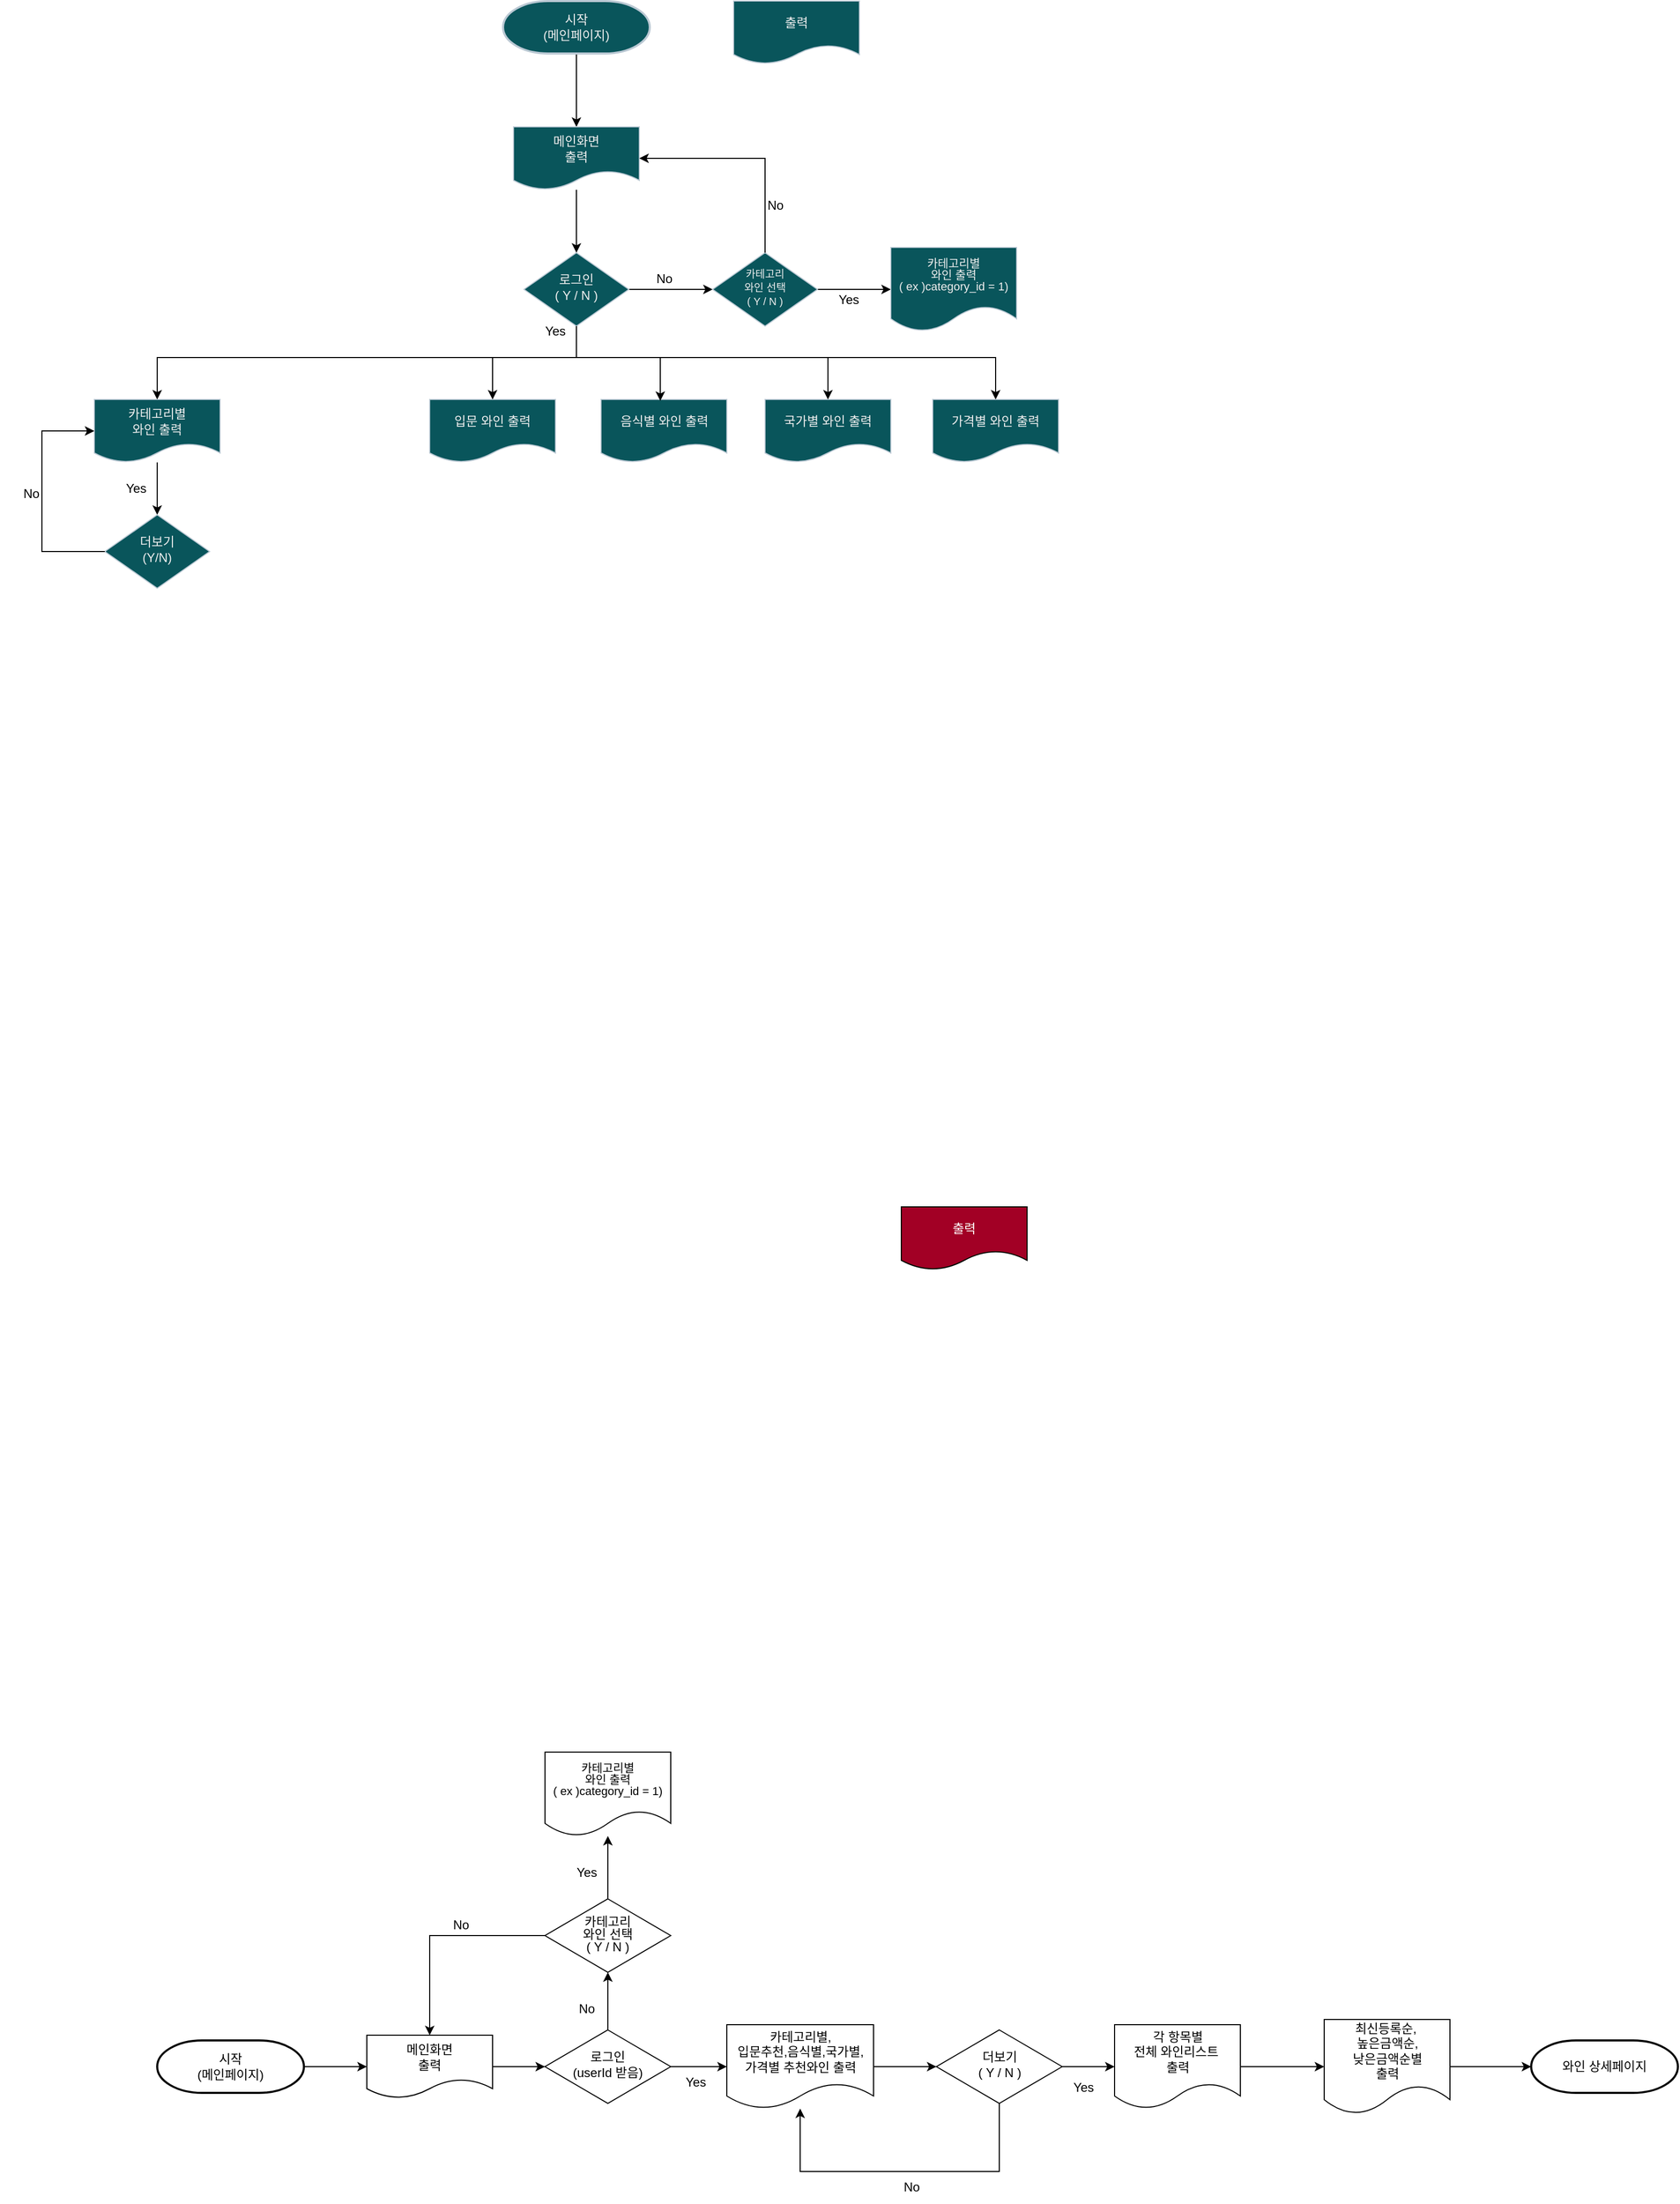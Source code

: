 <mxfile version="21.6.8" type="github">
  <diagram id="C5RBs43oDa-KdzZeNtuy" name="Page-1">
    <mxGraphModel dx="2074" dy="752" grid="0" gridSize="10" guides="1" tooltips="1" connect="1" arrows="1" fold="1" page="0" pageScale="1" pageWidth="827" pageHeight="1169" math="0" shadow="0">
      <root>
        <mxCell id="WIyWlLk6GJQsqaUBKTNV-0" />
        <mxCell id="WIyWlLk6GJQsqaUBKTNV-1" parent="WIyWlLk6GJQsqaUBKTNV-0" />
        <mxCell id="yXGT23yazqKVYROXxRZH-7" value="" style="edgeStyle=orthogonalEdgeStyle;rounded=0;orthogonalLoop=1;jettySize=auto;html=1;" parent="WIyWlLk6GJQsqaUBKTNV-1" source="WIyWlLk6GJQsqaUBKTNV-6" target="yXGT23yazqKVYROXxRZH-6" edge="1">
          <mxGeometry relative="1" as="geometry" />
        </mxCell>
        <mxCell id="WIyWlLk6GJQsqaUBKTNV-6" value="로그인&lt;br&gt;( Y / N )" style="rhombus;whiteSpace=wrap;html=1;shadow=0;fontFamily=Helvetica;fontSize=12;align=center;strokeWidth=1;spacing=6;spacingTop=-4;labelBackgroundColor=none;rounded=0;fillColor=#09555B;strokeColor=#BAC8D3;fontColor=#EEEEEE;" parent="WIyWlLk6GJQsqaUBKTNV-1" vertex="1">
          <mxGeometry x="280" y="270" width="100" height="70" as="geometry" />
        </mxCell>
        <mxCell id="yXGT23yazqKVYROXxRZH-13" value="" style="edgeStyle=orthogonalEdgeStyle;rounded=0;orthogonalLoop=1;jettySize=auto;html=1;" parent="WIyWlLk6GJQsqaUBKTNV-1" source="0bC-GasRbppWAcGdlRrs-1" target="yXGT23yazqKVYROXxRZH-12" edge="1">
          <mxGeometry relative="1" as="geometry" />
        </mxCell>
        <mxCell id="0bC-GasRbppWAcGdlRrs-1" value="시작&lt;br&gt;(메인페이지)" style="strokeWidth=2;html=1;shape=mxgraph.flowchart.terminator;whiteSpace=wrap;strokeColor=#BAC8D3;fontColor=#EEEEEE;fillColor=#09555B;" parent="WIyWlLk6GJQsqaUBKTNV-1" vertex="1">
          <mxGeometry x="260" y="30" width="140" height="50" as="geometry" />
        </mxCell>
        <mxCell id="0bC-GasRbppWAcGdlRrs-2" value="출력" style="shape=document;whiteSpace=wrap;html=1;boundedLbl=1;strokeColor=#BAC8D3;fontColor=#EEEEEE;fillColor=#09555B;" parent="WIyWlLk6GJQsqaUBKTNV-1" vertex="1">
          <mxGeometry x="480" y="30" width="120" height="60" as="geometry" />
        </mxCell>
        <mxCell id="j07MkLIGBB6SY7WjXgDA-7" value="" style="edgeStyle=orthogonalEdgeStyle;rounded=0;orthogonalLoop=1;jettySize=auto;html=1;" parent="WIyWlLk6GJQsqaUBKTNV-1" source="yXGT23yazqKVYROXxRZH-1" target="j07MkLIGBB6SY7WjXgDA-5" edge="1">
          <mxGeometry relative="1" as="geometry" />
        </mxCell>
        <mxCell id="yXGT23yazqKVYROXxRZH-1" value="카테고리별&lt;br&gt;와인 출력" style="shape=document;whiteSpace=wrap;html=1;boundedLbl=1;strokeColor=#BAC8D3;fontColor=#EEEEEE;fillColor=#09555B;" parent="WIyWlLk6GJQsqaUBKTNV-1" vertex="1">
          <mxGeometry x="-130" y="410" width="120" height="60" as="geometry" />
        </mxCell>
        <mxCell id="yXGT23yazqKVYROXxRZH-16" value="" style="edgeStyle=orthogonalEdgeStyle;rounded=0;orthogonalLoop=1;jettySize=auto;html=1;" parent="WIyWlLk6GJQsqaUBKTNV-1" source="yXGT23yazqKVYROXxRZH-6" target="yXGT23yazqKVYROXxRZH-15" edge="1">
          <mxGeometry relative="1" as="geometry" />
        </mxCell>
        <mxCell id="yXGT23yazqKVYROXxRZH-6" value="&lt;p style=&quot;line-height: 100%;&quot;&gt;&lt;font style=&quot;font-size: 10px;&quot;&gt;카테고리&lt;br&gt;와인 선택&lt;br&gt;( Y / N )&lt;/font&gt;&lt;/p&gt;" style="rhombus;whiteSpace=wrap;html=1;shadow=0;fontFamily=Helvetica;fontSize=12;align=center;strokeWidth=1;spacing=6;spacingTop=-4;labelBackgroundColor=none;rounded=0;fillColor=#09555B;strokeColor=#BAC8D3;fontColor=#EEEEEE;" parent="WIyWlLk6GJQsqaUBKTNV-1" vertex="1">
          <mxGeometry x="460" y="270" width="100" height="70" as="geometry" />
        </mxCell>
        <mxCell id="yXGT23yazqKVYROXxRZH-8" value="No" style="text;html=1;strokeColor=none;fillColor=none;align=center;verticalAlign=middle;whiteSpace=wrap;rounded=0;" parent="WIyWlLk6GJQsqaUBKTNV-1" vertex="1">
          <mxGeometry x="384" y="280" width="60" height="30" as="geometry" />
        </mxCell>
        <mxCell id="yXGT23yazqKVYROXxRZH-10" value="Yes" style="text;html=1;strokeColor=none;fillColor=none;align=center;verticalAlign=middle;whiteSpace=wrap;rounded=0;" parent="WIyWlLk6GJQsqaUBKTNV-1" vertex="1">
          <mxGeometry x="280" y="330" width="60" height="30" as="geometry" />
        </mxCell>
        <mxCell id="yXGT23yazqKVYROXxRZH-14" value="" style="edgeStyle=orthogonalEdgeStyle;rounded=0;orthogonalLoop=1;jettySize=auto;html=1;" parent="WIyWlLk6GJQsqaUBKTNV-1" source="yXGT23yazqKVYROXxRZH-12" target="WIyWlLk6GJQsqaUBKTNV-6" edge="1">
          <mxGeometry relative="1" as="geometry" />
        </mxCell>
        <mxCell id="yXGT23yazqKVYROXxRZH-12" value="메인화면&lt;br&gt;출력" style="shape=document;whiteSpace=wrap;html=1;boundedLbl=1;strokeColor=#BAC8D3;fontColor=#EEEEEE;fillColor=#09555B;" parent="WIyWlLk6GJQsqaUBKTNV-1" vertex="1">
          <mxGeometry x="270" y="150" width="120" height="60" as="geometry" />
        </mxCell>
        <mxCell id="yXGT23yazqKVYROXxRZH-15" value="&lt;p style=&quot;line-height: 100%; font-size: 11px;&quot;&gt;카테고리별&lt;br&gt;와인 출력&lt;br&gt;( ex )category_id = 1)&lt;br&gt;&lt;/p&gt;" style="shape=document;whiteSpace=wrap;html=1;boundedLbl=1;fillColor=#09555B;strokeColor=#BAC8D3;fontColor=#EEEEEE;shadow=0;strokeWidth=1;spacing=6;spacingTop=-4;labelBackgroundColor=none;rounded=0;" parent="WIyWlLk6GJQsqaUBKTNV-1" vertex="1">
          <mxGeometry x="630" y="265" width="120" height="80" as="geometry" />
        </mxCell>
        <mxCell id="yXGT23yazqKVYROXxRZH-18" value="" style="endArrow=classic;html=1;rounded=0;exitX=0.5;exitY=0;exitDx=0;exitDy=0;entryX=1;entryY=0.5;entryDx=0;entryDy=0;" parent="WIyWlLk6GJQsqaUBKTNV-1" source="yXGT23yazqKVYROXxRZH-6" target="yXGT23yazqKVYROXxRZH-12" edge="1">
          <mxGeometry width="50" height="50" relative="1" as="geometry">
            <mxPoint x="440" y="270" as="sourcePoint" />
            <mxPoint x="450" y="220" as="targetPoint" />
            <Array as="points">
              <mxPoint x="510" y="180" />
            </Array>
          </mxGeometry>
        </mxCell>
        <mxCell id="yXGT23yazqKVYROXxRZH-20" value="No" style="text;html=1;strokeColor=none;fillColor=none;align=center;verticalAlign=middle;whiteSpace=wrap;rounded=0;" parent="WIyWlLk6GJQsqaUBKTNV-1" vertex="1">
          <mxGeometry x="490" y="210" width="60" height="30" as="geometry" />
        </mxCell>
        <mxCell id="yXGT23yazqKVYROXxRZH-21" value="Yes" style="text;html=1;strokeColor=none;fillColor=none;align=center;verticalAlign=middle;whiteSpace=wrap;rounded=0;" parent="WIyWlLk6GJQsqaUBKTNV-1" vertex="1">
          <mxGeometry x="560" y="300" width="60" height="30" as="geometry" />
        </mxCell>
        <mxCell id="yXGT23yazqKVYROXxRZH-22" value="입문 와인 출력" style="shape=document;whiteSpace=wrap;html=1;boundedLbl=1;strokeColor=#BAC8D3;fontColor=#EEEEEE;fillColor=#09555B;" parent="WIyWlLk6GJQsqaUBKTNV-1" vertex="1">
          <mxGeometry x="190" y="410" width="120" height="60" as="geometry" />
        </mxCell>
        <mxCell id="yXGT23yazqKVYROXxRZH-23" value="음식별 와인 출력" style="shape=document;whiteSpace=wrap;html=1;boundedLbl=1;strokeColor=#BAC8D3;fontColor=#EEEEEE;fillColor=#09555B;" parent="WIyWlLk6GJQsqaUBKTNV-1" vertex="1">
          <mxGeometry x="353.5" y="410" width="120" height="60" as="geometry" />
        </mxCell>
        <mxCell id="yXGT23yazqKVYROXxRZH-24" value="국가별 와인 출력" style="shape=document;whiteSpace=wrap;html=1;boundedLbl=1;strokeColor=#BAC8D3;fontColor=#EEEEEE;fillColor=#09555B;" parent="WIyWlLk6GJQsqaUBKTNV-1" vertex="1">
          <mxGeometry x="510" y="410" width="120" height="60" as="geometry" />
        </mxCell>
        <mxCell id="yXGT23yazqKVYROXxRZH-25" value="가격별 와인 출력" style="shape=document;whiteSpace=wrap;html=1;boundedLbl=1;strokeColor=#BAC8D3;fontColor=#EEEEEE;fillColor=#09555B;" parent="WIyWlLk6GJQsqaUBKTNV-1" vertex="1">
          <mxGeometry x="670" y="410" width="120" height="60" as="geometry" />
        </mxCell>
        <mxCell id="j07MkLIGBB6SY7WjXgDA-0" value="" style="endArrow=classic;html=1;rounded=0;exitX=0.5;exitY=1;exitDx=0;exitDy=0;entryX=0.5;entryY=0;entryDx=0;entryDy=0;" parent="WIyWlLk6GJQsqaUBKTNV-1" source="WIyWlLk6GJQsqaUBKTNV-6" target="yXGT23yazqKVYROXxRZH-1" edge="1">
          <mxGeometry width="50" height="50" relative="1" as="geometry">
            <mxPoint x="390" y="510" as="sourcePoint" />
            <mxPoint x="330" y="450" as="targetPoint" />
            <Array as="points">
              <mxPoint x="330" y="370" />
              <mxPoint x="-70" y="370" />
            </Array>
          </mxGeometry>
        </mxCell>
        <mxCell id="j07MkLIGBB6SY7WjXgDA-1" value="" style="endArrow=classic;html=1;rounded=0;" parent="WIyWlLk6GJQsqaUBKTNV-1" target="yXGT23yazqKVYROXxRZH-22" edge="1">
          <mxGeometry width="50" height="50" relative="1" as="geometry">
            <mxPoint x="250" y="370" as="sourcePoint" />
            <mxPoint x="440" y="460" as="targetPoint" />
          </mxGeometry>
        </mxCell>
        <mxCell id="j07MkLIGBB6SY7WjXgDA-2" value="" style="endArrow=classic;html=1;rounded=0;entryX=0.5;entryY=0;entryDx=0;entryDy=0;" parent="WIyWlLk6GJQsqaUBKTNV-1" target="yXGT23yazqKVYROXxRZH-25" edge="1">
          <mxGeometry width="50" height="50" relative="1" as="geometry">
            <mxPoint x="330" y="370" as="sourcePoint" />
            <mxPoint x="440" y="460" as="targetPoint" />
            <Array as="points">
              <mxPoint x="730" y="370" />
            </Array>
          </mxGeometry>
        </mxCell>
        <mxCell id="j07MkLIGBB6SY7WjXgDA-3" value="" style="endArrow=classic;html=1;rounded=0;entryX=0.471;entryY=0.022;entryDx=0;entryDy=0;entryPerimeter=0;" parent="WIyWlLk6GJQsqaUBKTNV-1" target="yXGT23yazqKVYROXxRZH-23" edge="1">
          <mxGeometry width="50" height="50" relative="1" as="geometry">
            <mxPoint x="410" y="370" as="sourcePoint" />
            <mxPoint x="440" y="460" as="targetPoint" />
          </mxGeometry>
        </mxCell>
        <mxCell id="j07MkLIGBB6SY7WjXgDA-4" value="" style="endArrow=classic;html=1;rounded=0;entryX=0.5;entryY=0;entryDx=0;entryDy=0;" parent="WIyWlLk6GJQsqaUBKTNV-1" target="yXGT23yazqKVYROXxRZH-24" edge="1">
          <mxGeometry width="50" height="50" relative="1" as="geometry">
            <mxPoint x="570" y="370" as="sourcePoint" />
            <mxPoint x="490" y="410" as="targetPoint" />
          </mxGeometry>
        </mxCell>
        <mxCell id="j07MkLIGBB6SY7WjXgDA-5" value="더보기&lt;br&gt;(Y/N)" style="rhombus;whiteSpace=wrap;html=1;shadow=0;fontFamily=Helvetica;fontSize=12;align=center;strokeWidth=1;spacing=6;spacingTop=-4;labelBackgroundColor=none;rounded=0;fillColor=#09555B;strokeColor=#BAC8D3;fontColor=#EEEEEE;" parent="WIyWlLk6GJQsqaUBKTNV-1" vertex="1">
          <mxGeometry x="-120" y="520" width="100" height="70" as="geometry" />
        </mxCell>
        <mxCell id="j07MkLIGBB6SY7WjXgDA-8" value="" style="endArrow=classic;html=1;rounded=0;exitX=0;exitY=0.5;exitDx=0;exitDy=0;entryX=0;entryY=0.5;entryDx=0;entryDy=0;" parent="WIyWlLk6GJQsqaUBKTNV-1" source="j07MkLIGBB6SY7WjXgDA-5" target="yXGT23yazqKVYROXxRZH-1" edge="1">
          <mxGeometry width="50" height="50" relative="1" as="geometry">
            <mxPoint x="-210" y="570" as="sourcePoint" />
            <mxPoint x="-160" y="520" as="targetPoint" />
            <Array as="points">
              <mxPoint x="-180" y="555" />
              <mxPoint x="-180" y="440" />
            </Array>
          </mxGeometry>
        </mxCell>
        <mxCell id="j07MkLIGBB6SY7WjXgDA-9" value="No" style="text;html=1;strokeColor=none;fillColor=none;align=center;verticalAlign=middle;whiteSpace=wrap;rounded=0;" parent="WIyWlLk6GJQsqaUBKTNV-1" vertex="1">
          <mxGeometry x="-220" y="480" width="60" height="40" as="geometry" />
        </mxCell>
        <mxCell id="j07MkLIGBB6SY7WjXgDA-10" value="Yes" style="text;html=1;strokeColor=none;fillColor=none;align=center;verticalAlign=middle;whiteSpace=wrap;rounded=0;" parent="WIyWlLk6GJQsqaUBKTNV-1" vertex="1">
          <mxGeometry x="-120" y="480" width="60" height="30" as="geometry" />
        </mxCell>
        <mxCell id="j07MkLIGBB6SY7WjXgDA-11" value="" style="edgeStyle=orthogonalEdgeStyle;rounded=0;orthogonalLoop=1;jettySize=auto;html=1;" parent="WIyWlLk6GJQsqaUBKTNV-1" source="j07MkLIGBB6SY7WjXgDA-12" target="j07MkLIGBB6SY7WjXgDA-19" edge="1">
          <mxGeometry relative="1" as="geometry" />
        </mxCell>
        <mxCell id="j07MkLIGBB6SY7WjXgDA-42" value="" style="edgeStyle=orthogonalEdgeStyle;rounded=0;orthogonalLoop=1;jettySize=auto;html=1;" parent="WIyWlLk6GJQsqaUBKTNV-1" source="j07MkLIGBB6SY7WjXgDA-12" target="j07MkLIGBB6SY7WjXgDA-41" edge="1">
          <mxGeometry relative="1" as="geometry" />
        </mxCell>
        <mxCell id="j07MkLIGBB6SY7WjXgDA-12" value="로그인&lt;br&gt;(userId 받음)" style="rhombus;whiteSpace=wrap;html=1;shadow=0;fontFamily=Helvetica;fontSize=12;align=center;strokeWidth=1;spacing=6;spacingTop=-4;labelBackgroundColor=none;rounded=0;" parent="WIyWlLk6GJQsqaUBKTNV-1" vertex="1">
          <mxGeometry x="300" y="1965" width="120" height="70" as="geometry" />
        </mxCell>
        <mxCell id="j07MkLIGBB6SY7WjXgDA-13" value="" style="edgeStyle=orthogonalEdgeStyle;rounded=0;orthogonalLoop=1;jettySize=auto;html=1;" parent="WIyWlLk6GJQsqaUBKTNV-1" source="j07MkLIGBB6SY7WjXgDA-14" target="j07MkLIGBB6SY7WjXgDA-23" edge="1">
          <mxGeometry relative="1" as="geometry" />
        </mxCell>
        <mxCell id="j07MkLIGBB6SY7WjXgDA-14" value="시작&lt;br&gt;(메인페이지)" style="strokeWidth=2;html=1;shape=mxgraph.flowchart.terminator;whiteSpace=wrap;" parent="WIyWlLk6GJQsqaUBKTNV-1" vertex="1">
          <mxGeometry x="-70" y="1975" width="140" height="50" as="geometry" />
        </mxCell>
        <mxCell id="j07MkLIGBB6SY7WjXgDA-15" value="출력" style="shape=document;whiteSpace=wrap;html=1;boundedLbl=1;strokeColor=default;fillColor=#a20025;fontColor=#ffffff;" parent="WIyWlLk6GJQsqaUBKTNV-1" vertex="1">
          <mxGeometry x="640" y="1180" width="120" height="60" as="geometry" />
        </mxCell>
        <mxCell id="j07MkLIGBB6SY7WjXgDA-18" value="" style="edgeStyle=orthogonalEdgeStyle;rounded=0;orthogonalLoop=1;jettySize=auto;html=1;" parent="WIyWlLk6GJQsqaUBKTNV-1" source="j07MkLIGBB6SY7WjXgDA-19" target="j07MkLIGBB6SY7WjXgDA-24" edge="1">
          <mxGeometry relative="1" as="geometry" />
        </mxCell>
        <mxCell id="j07MkLIGBB6SY7WjXgDA-19" value="&lt;p style=&quot;line-height: 100%;&quot;&gt;&lt;font style=&quot;font-size: 12px;&quot;&gt;카테고리&lt;br&gt;와인 선택&lt;br&gt;( Y / N )&lt;/font&gt;&lt;/p&gt;" style="rhombus;whiteSpace=wrap;html=1;shadow=0;fontFamily=Helvetica;fontSize=12;align=center;strokeWidth=1;spacing=6;spacingTop=-4;labelBackgroundColor=none;rounded=0;" parent="WIyWlLk6GJQsqaUBKTNV-1" vertex="1">
          <mxGeometry x="300" y="1840" width="120" height="70" as="geometry" />
        </mxCell>
        <mxCell id="j07MkLIGBB6SY7WjXgDA-22" value="" style="edgeStyle=orthogonalEdgeStyle;rounded=0;orthogonalLoop=1;jettySize=auto;html=1;" parent="WIyWlLk6GJQsqaUBKTNV-1" source="j07MkLIGBB6SY7WjXgDA-23" target="j07MkLIGBB6SY7WjXgDA-12" edge="1">
          <mxGeometry relative="1" as="geometry" />
        </mxCell>
        <mxCell id="j07MkLIGBB6SY7WjXgDA-23" value="메인화면&lt;br&gt;출력" style="shape=document;whiteSpace=wrap;html=1;boundedLbl=1;" parent="WIyWlLk6GJQsqaUBKTNV-1" vertex="1">
          <mxGeometry x="130" y="1970" width="120" height="60" as="geometry" />
        </mxCell>
        <mxCell id="j07MkLIGBB6SY7WjXgDA-24" value="&lt;p style=&quot;line-height: 100%; font-size: 11px;&quot;&gt;카테고리별&lt;br&gt;와인 출력&lt;br&gt;( ex )category_id = 1)&lt;br&gt;&lt;/p&gt;" style="shape=document;whiteSpace=wrap;html=1;boundedLbl=1;shadow=0;strokeWidth=1;spacing=6;spacingTop=-4;labelBackgroundColor=none;rounded=0;" parent="WIyWlLk6GJQsqaUBKTNV-1" vertex="1">
          <mxGeometry x="300" y="1700" width="120" height="80" as="geometry" />
        </mxCell>
        <mxCell id="j07MkLIGBB6SY7WjXgDA-25" value="" style="endArrow=classic;html=1;rounded=0;exitX=0;exitY=0.5;exitDx=0;exitDy=0;" parent="WIyWlLk6GJQsqaUBKTNV-1" source="j07MkLIGBB6SY7WjXgDA-19" target="j07MkLIGBB6SY7WjXgDA-23" edge="1">
          <mxGeometry width="50" height="50" relative="1" as="geometry">
            <mxPoint x="600" y="1420" as="sourcePoint" />
            <mxPoint x="610" y="1370" as="targetPoint" />
            <Array as="points">
              <mxPoint x="190" y="1875" />
            </Array>
          </mxGeometry>
        </mxCell>
        <mxCell id="j07MkLIGBB6SY7WjXgDA-26" value="&lt;font color=&quot;#000000&quot;&gt;No&lt;/font&gt;" style="text;html=1;align=center;verticalAlign=middle;whiteSpace=wrap;rounded=0;" parent="WIyWlLk6GJQsqaUBKTNV-1" vertex="1">
          <mxGeometry x="310" y="1930" width="60" height="30" as="geometry" />
        </mxCell>
        <mxCell id="j07MkLIGBB6SY7WjXgDA-27" value="Yes" style="text;html=1;align=center;verticalAlign=middle;whiteSpace=wrap;rounded=0;" parent="WIyWlLk6GJQsqaUBKTNV-1" vertex="1">
          <mxGeometry x="783.5" y="2005" width="60" height="30" as="geometry" />
        </mxCell>
        <mxCell id="j07MkLIGBB6SY7WjXgDA-44" value="" style="edgeStyle=orthogonalEdgeStyle;rounded=0;orthogonalLoop=1;jettySize=auto;html=1;" parent="WIyWlLk6GJQsqaUBKTNV-1" source="j07MkLIGBB6SY7WjXgDA-41" target="j07MkLIGBB6SY7WjXgDA-43" edge="1">
          <mxGeometry relative="1" as="geometry" />
        </mxCell>
        <mxCell id="j07MkLIGBB6SY7WjXgDA-41" value="카테고리별,&lt;br&gt;입문추천,음식별,국가별,가격별 추천와인 출력" style="shape=document;whiteSpace=wrap;html=1;boundedLbl=1;shadow=0;strokeWidth=1;spacing=6;spacingTop=-4;labelBackgroundColor=none;rounded=0;" parent="WIyWlLk6GJQsqaUBKTNV-1" vertex="1">
          <mxGeometry x="473.5" y="1960" width="140" height="80" as="geometry" />
        </mxCell>
        <mxCell id="j07MkLIGBB6SY7WjXgDA-46" value="" style="edgeStyle=orthogonalEdgeStyle;rounded=0;orthogonalLoop=1;jettySize=auto;html=1;" parent="WIyWlLk6GJQsqaUBKTNV-1" source="j07MkLIGBB6SY7WjXgDA-43" target="j07MkLIGBB6SY7WjXgDA-45" edge="1">
          <mxGeometry relative="1" as="geometry" />
        </mxCell>
        <mxCell id="j07MkLIGBB6SY7WjXgDA-43" value="더보기&lt;br&gt;( Y / N )" style="rhombus;whiteSpace=wrap;html=1;shadow=0;fontFamily=Helvetica;fontSize=12;align=center;strokeWidth=1;spacing=6;spacingTop=-4;labelBackgroundColor=none;rounded=0;" parent="WIyWlLk6GJQsqaUBKTNV-1" vertex="1">
          <mxGeometry x="673.5" y="1965" width="120" height="70" as="geometry" />
        </mxCell>
        <mxCell id="j07MkLIGBB6SY7WjXgDA-65" value="" style="edgeStyle=orthogonalEdgeStyle;rounded=0;orthogonalLoop=1;jettySize=auto;html=1;" parent="WIyWlLk6GJQsqaUBKTNV-1" source="j07MkLIGBB6SY7WjXgDA-45" target="j07MkLIGBB6SY7WjXgDA-64" edge="1">
          <mxGeometry relative="1" as="geometry" />
        </mxCell>
        <mxCell id="j07MkLIGBB6SY7WjXgDA-45" value="각 항목별&lt;br&gt;전체 와인리스트&amp;nbsp;&lt;br&gt;출력" style="shape=document;whiteSpace=wrap;html=1;boundedLbl=1;shadow=0;strokeWidth=1;spacing=6;spacingTop=-4;labelBackgroundColor=none;rounded=0;" parent="WIyWlLk6GJQsqaUBKTNV-1" vertex="1">
          <mxGeometry x="843.5" y="1960" width="120" height="80" as="geometry" />
        </mxCell>
        <mxCell id="j07MkLIGBB6SY7WjXgDA-47" value="" style="endArrow=classic;html=1;rounded=0;exitX=0.5;exitY=1;exitDx=0;exitDy=0;" parent="WIyWlLk6GJQsqaUBKTNV-1" source="j07MkLIGBB6SY7WjXgDA-43" target="j07MkLIGBB6SY7WjXgDA-41" edge="1">
          <mxGeometry width="50" height="50" relative="1" as="geometry">
            <mxPoint x="523.5" y="1750" as="sourcePoint" />
            <mxPoint x="573.5" y="1700" as="targetPoint" />
            <Array as="points">
              <mxPoint x="733.5" y="2100" />
              <mxPoint x="543.5" y="2100" />
            </Array>
          </mxGeometry>
        </mxCell>
        <mxCell id="j07MkLIGBB6SY7WjXgDA-53" value="Yes" style="text;html=1;align=center;verticalAlign=middle;whiteSpace=wrap;rounded=0;" parent="WIyWlLk6GJQsqaUBKTNV-1" vertex="1">
          <mxGeometry x="414" y="2000" width="60" height="30" as="geometry" />
        </mxCell>
        <mxCell id="j07MkLIGBB6SY7WjXgDA-54" value="&lt;font color=&quot;#000000&quot;&gt;No&lt;/font&gt;" style="text;html=1;align=center;verticalAlign=middle;whiteSpace=wrap;rounded=0;" parent="WIyWlLk6GJQsqaUBKTNV-1" vertex="1">
          <mxGeometry x="190" y="1850" width="60" height="30" as="geometry" />
        </mxCell>
        <mxCell id="j07MkLIGBB6SY7WjXgDA-55" value="&lt;font color=&quot;#000000&quot;&gt;No&lt;/font&gt;" style="text;html=1;align=center;verticalAlign=middle;whiteSpace=wrap;rounded=0;" parent="WIyWlLk6GJQsqaUBKTNV-1" vertex="1">
          <mxGeometry x="620" y="2100" width="60" height="30" as="geometry" />
        </mxCell>
        <mxCell id="j07MkLIGBB6SY7WjXgDA-56" value="Yes" style="text;html=1;align=center;verticalAlign=middle;whiteSpace=wrap;rounded=0;" parent="WIyWlLk6GJQsqaUBKTNV-1" vertex="1">
          <mxGeometry x="310" y="1800" width="60" height="30" as="geometry" />
        </mxCell>
        <mxCell id="Yk4OX9eRTrmea5lvyi48-2" value="" style="edgeStyle=orthogonalEdgeStyle;rounded=0;orthogonalLoop=1;jettySize=auto;html=1;" parent="WIyWlLk6GJQsqaUBKTNV-1" source="j07MkLIGBB6SY7WjXgDA-64" target="Yk4OX9eRTrmea5lvyi48-1" edge="1">
          <mxGeometry relative="1" as="geometry" />
        </mxCell>
        <mxCell id="j07MkLIGBB6SY7WjXgDA-64" value="최신등록순,&amp;nbsp;&lt;br style=&quot;border-color: var(--border-color);&quot;&gt;높은금액순,&lt;br style=&quot;border-color: var(--border-color);&quot;&gt;낮은금액순별&lt;br style=&quot;border-color: var(--border-color);&quot;&gt;출력" style="shape=document;whiteSpace=wrap;html=1;boundedLbl=1;shadow=0;strokeWidth=1;spacing=6;spacingTop=-4;labelBackgroundColor=none;rounded=0;" parent="WIyWlLk6GJQsqaUBKTNV-1" vertex="1">
          <mxGeometry x="1043.5" y="1955" width="120" height="90" as="geometry" />
        </mxCell>
        <mxCell id="Yk4OX9eRTrmea5lvyi48-1" value="와인 상세페이지" style="strokeWidth=2;html=1;shape=mxgraph.flowchart.terminator;whiteSpace=wrap;" parent="WIyWlLk6GJQsqaUBKTNV-1" vertex="1">
          <mxGeometry x="1241" y="1975" width="140" height="50" as="geometry" />
        </mxCell>
      </root>
    </mxGraphModel>
  </diagram>
</mxfile>

